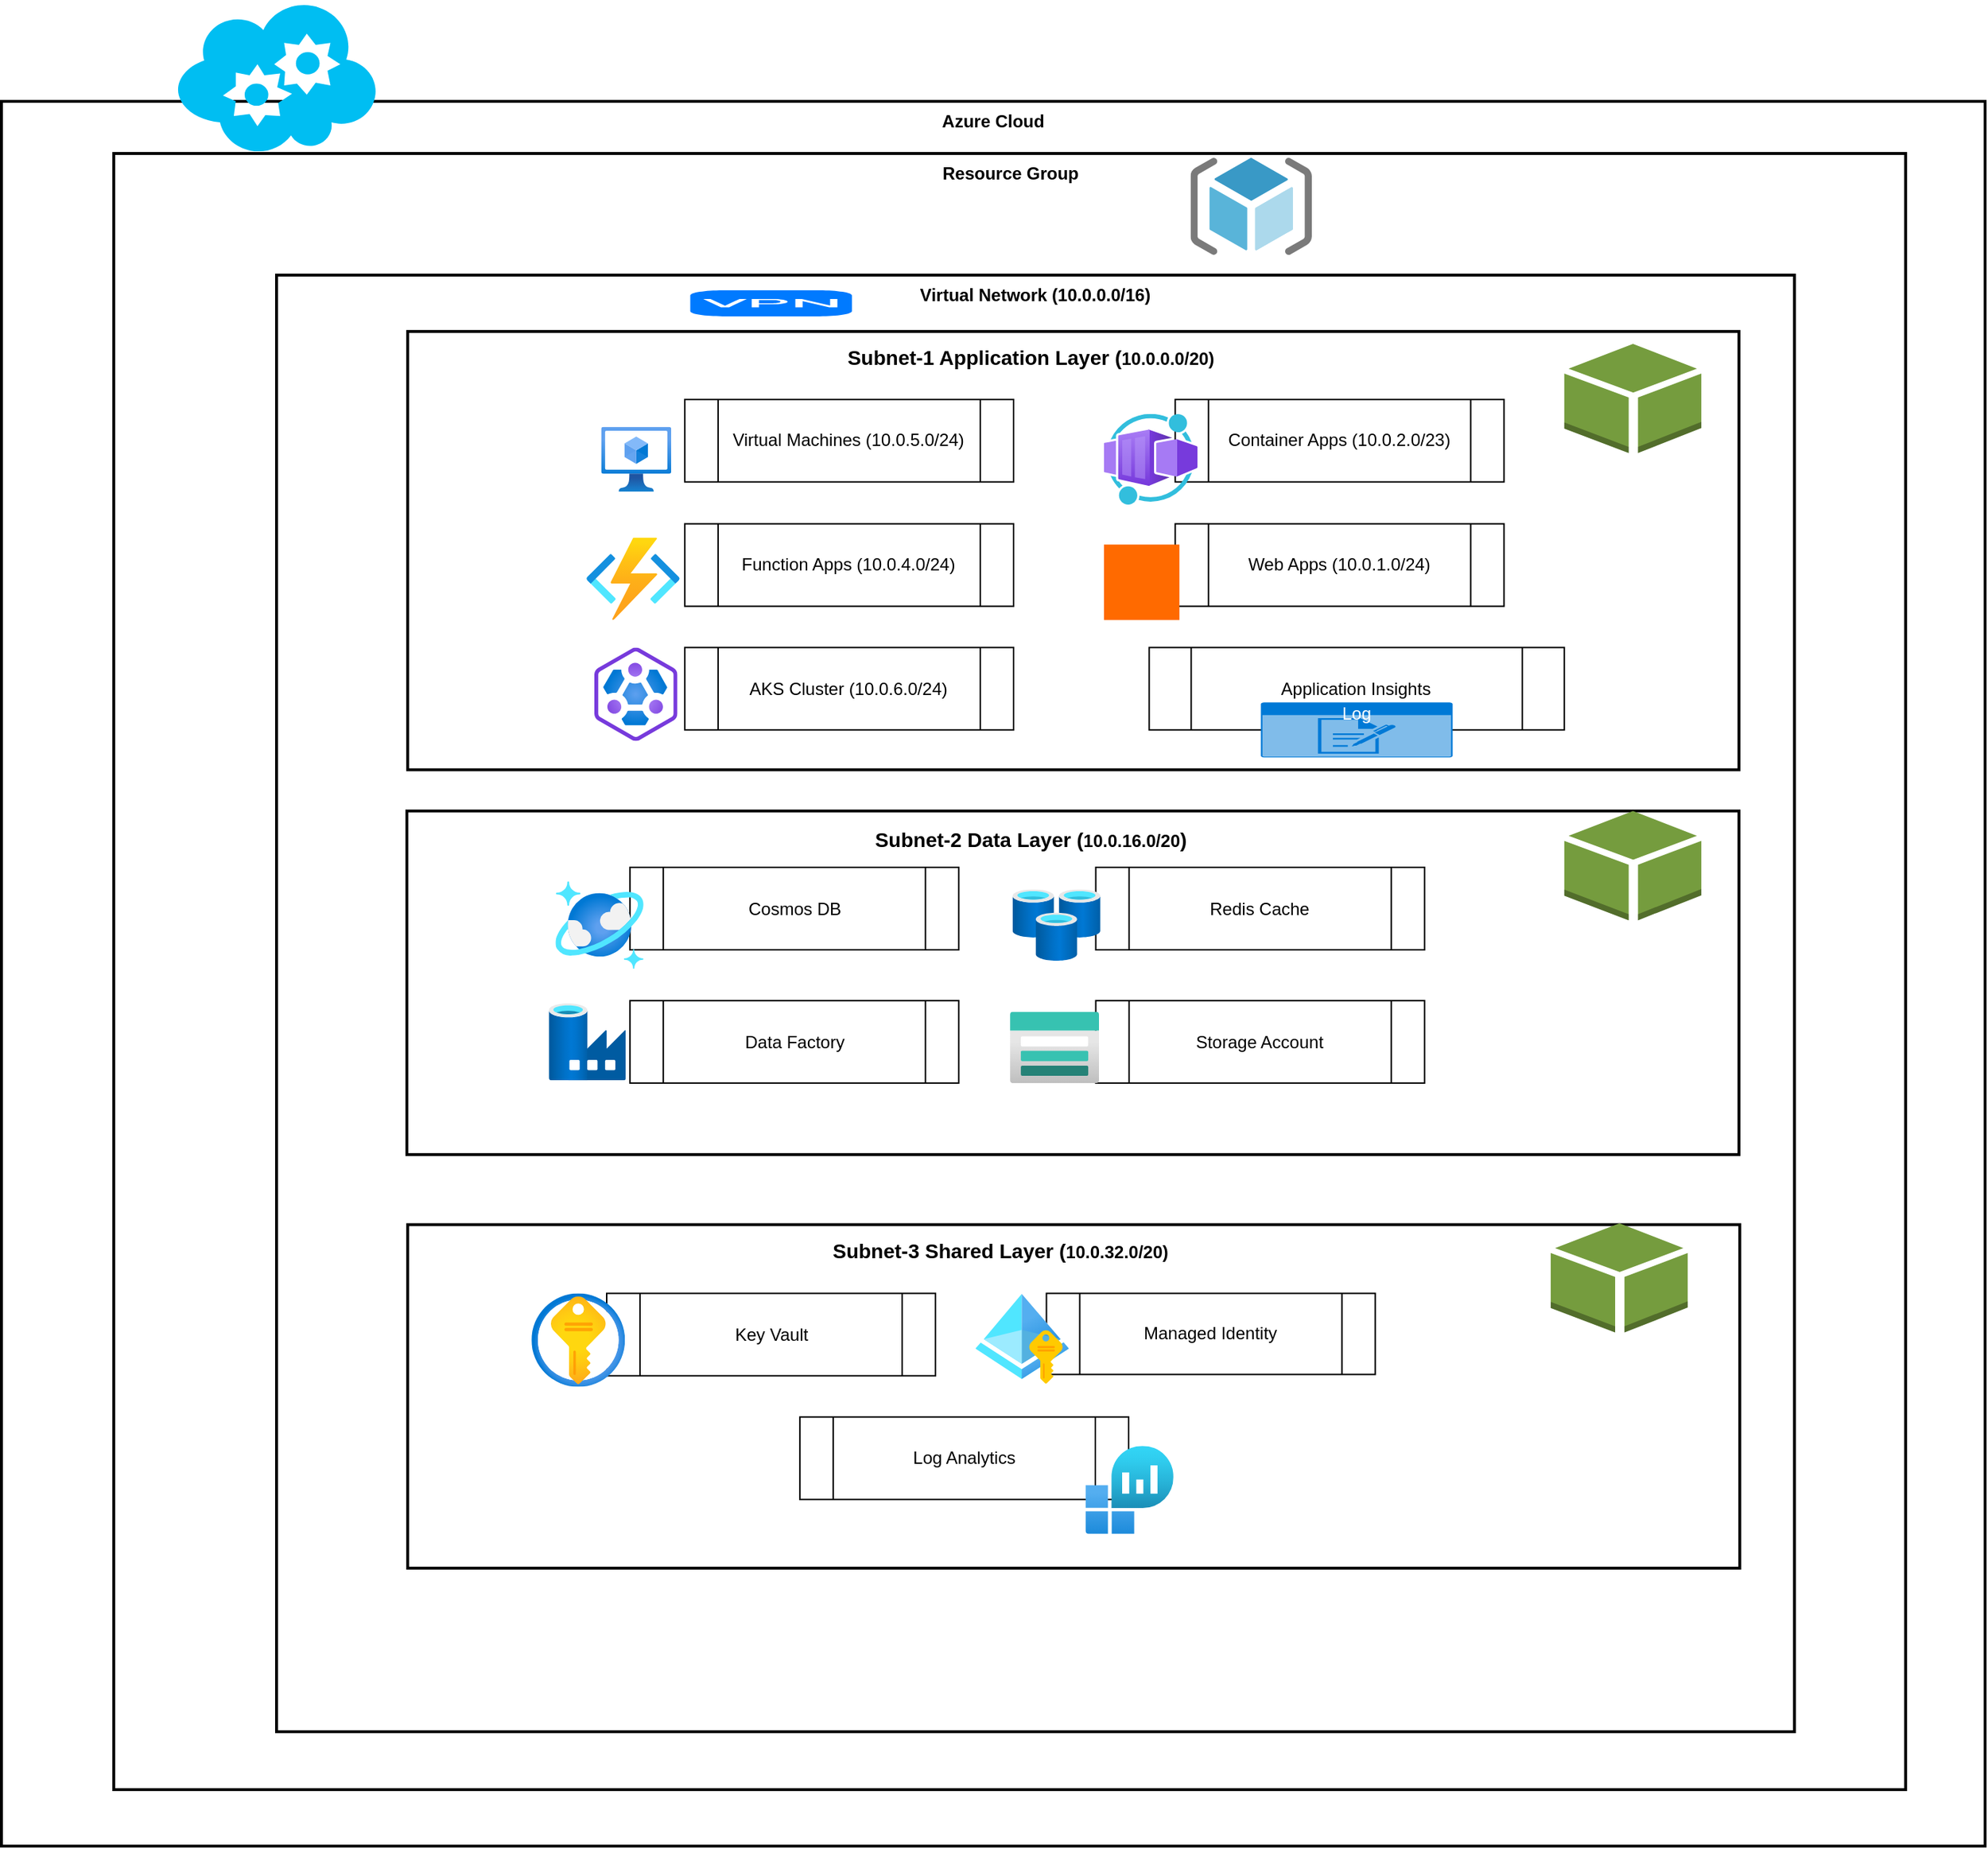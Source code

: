 <mxfile version="26.0.4">
  <diagram id="nsF88upT3viCeJZ_v5GG" name="Page-1">
    <mxGraphModel dx="2150" dy="870" grid="1" gridSize="10" guides="1" tooltips="1" connect="1" arrows="1" fold="1" page="1" pageScale="1" pageWidth="1100" pageHeight="850" math="0" shadow="0">
      <root>
        <mxCell id="0" />
        <mxCell id="1" parent="0" />
        <mxCell id="wNrSH_80lObPvnNN3sQd-682" value="Azure Cloud" style="whiteSpace=wrap;strokeWidth=2;verticalAlign=top;fontStyle=1" vertex="1" parent="1">
          <mxGeometry x="290" y="280" width="1370" height="1205" as="geometry" />
        </mxCell>
        <mxCell id="wNrSH_80lObPvnNN3sQd-683" value="Resource Group" style="whiteSpace=wrap;strokeWidth=2;verticalAlign=top;fontStyle=1" vertex="1" parent="wNrSH_80lObPvnNN3sQd-682">
          <mxGeometry x="77.583" y="36" width="1237.541" height="1130" as="geometry" />
        </mxCell>
        <mxCell id="wNrSH_80lObPvnNN3sQd-684" value="Virtual Network (10.0.0.0/16)" style="whiteSpace=wrap;strokeWidth=2;verticalAlign=top;fontStyle=1" vertex="1" parent="wNrSH_80lObPvnNN3sQd-683">
          <mxGeometry x="112.42" y="84" width="1048.31" height="1006" as="geometry" />
        </mxCell>
        <mxCell id="wNrSH_80lObPvnNN3sQd-685" value="Storage Account" style="strokeWidth=2;shape=process;whiteSpace=wrap;size=0.04;" vertex="1" parent="wNrSH_80lObPvnNN3sQd-684">
          <mxGeometry x="153.273" y="501.102" width="278.162" height="37.013" as="geometry" />
        </mxCell>
        <mxCell id="wNrSH_80lObPvnNN3sQd-686" value="" style="whiteSpace=wrap;strokeWidth=2;" vertex="1" parent="wNrSH_80lObPvnNN3sQd-684">
          <mxGeometry x="90.0" y="370.132" width="919.996" height="237.264" as="geometry" />
        </mxCell>
        <mxCell id="wNrSH_80lObPvnNN3sQd-687" value="Container Apps" style="strokeWidth=2;shape=process;whiteSpace=wrap;size=0.04;" vertex="1" parent="wNrSH_80lObPvnNN3sQd-684">
          <mxGeometry x="584.707" y="95.855" width="263.024" height="37.013" as="geometry" />
        </mxCell>
        <mxCell id="wNrSH_80lObPvnNN3sQd-691" value="" style="whiteSpace=wrap;strokeWidth=2;" vertex="1" parent="wNrSH_80lObPvnNN3sQd-684">
          <mxGeometry x="90.58" y="38.911" width="919.416" height="302.749" as="geometry" />
        </mxCell>
        <mxCell id="wNrSH_80lObPvnNN3sQd-692" value="Virtual Machines (10.0.5.0/24)" style="shape=process;whiteSpace=wrap;html=1;backgroundOutline=1;" vertex="1" parent="wNrSH_80lObPvnNN3sQd-684">
          <mxGeometry x="281.946" y="85.89" width="227.071" height="56.943" as="geometry" />
        </mxCell>
        <mxCell id="wNrSH_80lObPvnNN3sQd-693" value="Container Apps (10.0.2.0/23)" style="shape=process;whiteSpace=wrap;html=1;backgroundOutline=1;" vertex="1" parent="wNrSH_80lObPvnNN3sQd-684">
          <mxGeometry x="620.66" y="85.89" width="227.071" height="56.943" as="geometry" />
        </mxCell>
        <mxCell id="wNrSH_80lObPvnNN3sQd-694" value="Function Apps (10.0.4.0/24)" style="shape=process;whiteSpace=wrap;html=1;backgroundOutline=1;" vertex="1" parent="wNrSH_80lObPvnNN3sQd-684">
          <mxGeometry x="281.946" y="171.779" width="227.071" height="56.943" as="geometry" />
        </mxCell>
        <mxCell id="wNrSH_80lObPvnNN3sQd-695" value="Web Apps (10.0.1.0/24)" style="shape=process;whiteSpace=wrap;html=1;backgroundOutline=1;" vertex="1" parent="wNrSH_80lObPvnNN3sQd-684">
          <mxGeometry x="620.66" y="171.779" width="227.071" height="56.943" as="geometry" />
        </mxCell>
        <mxCell id="wNrSH_80lObPvnNN3sQd-696" value="AKS Cluster (10.0.6.0/24)" style="shape=process;whiteSpace=wrap;html=1;backgroundOutline=1;" vertex="1" parent="wNrSH_80lObPvnNN3sQd-684">
          <mxGeometry x="281.946" y="257.194" width="227.071" height="56.943" as="geometry" />
        </mxCell>
        <mxCell id="wNrSH_80lObPvnNN3sQd-697" value="&lt;b&gt;&lt;font style=&quot;font-size: 14px;&quot;&gt;Subnet-1 Application Layer (&lt;/font&gt;10.0.0.0/20)&lt;/b&gt;" style="text;html=1;align=center;verticalAlign=middle;whiteSpace=wrap;rounded=0;" vertex="1" parent="wNrSH_80lObPvnNN3sQd-684">
          <mxGeometry x="340.606" y="37.962" width="359.529" height="37.962" as="geometry" />
        </mxCell>
        <mxCell id="wNrSH_80lObPvnNN3sQd-698" value="&lt;b&gt;&lt;font style=&quot;font-size: 14px;&quot;&gt;Subnet-2 Data Layer (&lt;/font&gt;10.0.16.0/20&lt;font style=&quot;font-size: 14px;&quot;&gt;)&lt;/font&gt;&lt;/b&gt;" style="text;html=1;align=center;verticalAlign=middle;whiteSpace=wrap;rounded=0;" vertex="1" parent="wNrSH_80lObPvnNN3sQd-684">
          <mxGeometry x="340.606" y="370.132" width="359.529" height="38.911" as="geometry" />
        </mxCell>
        <mxCell id="wNrSH_80lObPvnNN3sQd-699" value="Cosmos DB&lt;span style=&quot;color: rgba(0, 0, 0, 0); font-family: monospace; font-size: 0px; text-align: start; text-wrap-mode: nowrap;&quot;&gt;%3CmxGraphModel%3E%3Croot%3E%3CmxCell%20id%3D%220%22%2F%3E%3CmxCell%20id%3D%221%22%20parent%3D%220%22%2F%3E%3CmxCell%20id%3D%222%22%20value%3D%22Virtual%20Machines%22%20style%3D%22shape%3Dprocess%3BwhiteSpace%3Dwrap%3Bhtml%3D1%3BbackgroundOutline%3D1%3B%22%20vertex%3D%221%22%20parent%3D%221%22%3E%3CmxGeometry%20x%3D%22490%22%20y%3D%22449.5%22%20width%3D%22120%22%20height%3D%2260%22%20as%3D%22geometry%22%2F%3E%3C%2FmxCell%3E%3C%2Froot%3E%3C%2FmxGraphModel%3E&lt;/span&gt;" style="shape=process;whiteSpace=wrap;html=1;backgroundOutline=1;" vertex="1" parent="wNrSH_80lObPvnNN3sQd-684">
          <mxGeometry x="244.101" y="409.043" width="227.071" height="56.943" as="geometry" />
        </mxCell>
        <mxCell id="wNrSH_80lObPvnNN3sQd-700" value="Redis Cache" style="shape=process;whiteSpace=wrap;html=1;backgroundOutline=1;" vertex="1" parent="wNrSH_80lObPvnNN3sQd-684">
          <mxGeometry x="565.785" y="409.043" width="227.071" height="56.943" as="geometry" />
        </mxCell>
        <mxCell id="wNrSH_80lObPvnNN3sQd-701" value="Data Factory" style="shape=process;whiteSpace=wrap;html=1;backgroundOutline=1;" vertex="1" parent="wNrSH_80lObPvnNN3sQd-684">
          <mxGeometry x="244.101" y="501.102" width="227.071" height="56.943" as="geometry" />
        </mxCell>
        <mxCell id="wNrSH_80lObPvnNN3sQd-702" value="Storage Account" style="shape=process;whiteSpace=wrap;html=1;backgroundOutline=1;" vertex="1" parent="wNrSH_80lObPvnNN3sQd-684">
          <mxGeometry x="565.785" y="501.102" width="227.071" height="56.943" as="geometry" />
        </mxCell>
        <mxCell id="wNrSH_80lObPvnNN3sQd-706" value="Application Insights" style="shape=process;whiteSpace=wrap;html=1;backgroundOutline=1;" vertex="1" parent="wNrSH_80lObPvnNN3sQd-684">
          <mxGeometry x="602.684" y="257.194" width="286.677" height="56.943" as="geometry" />
        </mxCell>
        <mxCell id="wNrSH_80lObPvnNN3sQd-709" value="" style="html=1;strokeWidth=1;shadow=0;dashed=0;shape=mxgraph.ios7.misc.vpn;fillColor=#007AFF;strokeColor=none;buttonText=;strokeColor2=#222222;fontColor=#222222;fontSize=8;verticalLabelPosition=bottom;verticalAlign=top;align=center;sketch=0;" vertex="1" parent="wNrSH_80lObPvnNN3sQd-684">
          <mxGeometry x="285.731" y="10.44" width="111.643" height="18.032" as="geometry" />
        </mxCell>
        <mxCell id="wNrSH_80lObPvnNN3sQd-710" value="" style="outlineConnect=0;dashed=0;verticalLabelPosition=bottom;verticalAlign=top;align=center;html=1;shape=mxgraph.aws3.resources;fillColor=#759C3E;gradientColor=none;" vertex="1" parent="wNrSH_80lObPvnNN3sQd-684">
          <mxGeometry x="889.358" y="47.453" width="94.613" height="75.45" as="geometry" />
        </mxCell>
        <mxCell id="wNrSH_80lObPvnNN3sQd-711" value="" style="outlineConnect=0;dashed=0;verticalLabelPosition=bottom;verticalAlign=top;align=center;html=1;shape=mxgraph.aws3.resources;fillColor=#759C3E;gradientColor=none;" vertex="1" parent="wNrSH_80lObPvnNN3sQd-684">
          <mxGeometry x="889.365" y="370.132" width="94.613" height="75.45" as="geometry" />
        </mxCell>
        <mxCell id="wNrSH_80lObPvnNN3sQd-713" value="Log" style="html=1;whiteSpace=wrap;strokeColor=none;fillColor=#0079D6;labelPosition=center;verticalLabelPosition=middle;verticalAlign=top;align=center;fontSize=12;outlineConnect=0;spacingTop=-6;fontColor=#FFFFFF;sketch=0;shape=mxgraph.sitemap.log;" vertex="1" parent="wNrSH_80lObPvnNN3sQd-684">
          <mxGeometry x="679.793" y="295.157" width="132.458" height="37.962" as="geometry" />
        </mxCell>
        <mxCell id="wNrSH_80lObPvnNN3sQd-704" value="" style="whiteSpace=wrap;strokeWidth=2;" vertex="1" parent="wNrSH_80lObPvnNN3sQd-684">
          <mxGeometry x="90.58" y="655.8" width="920" height="237.26" as="geometry" />
        </mxCell>
        <mxCell id="wNrSH_80lObPvnNN3sQd-714" value="&lt;b&gt;&lt;font style=&quot;font-size: 14px;&quot;&gt;Subnet-3 Shared Layer (&lt;/font&gt;10.0.32.0/20)&lt;/b&gt;" style="text;html=1;align=center;verticalAlign=middle;whiteSpace=wrap;rounded=0;" vertex="1" parent="wNrSH_80lObPvnNN3sQd-684">
          <mxGeometry x="320.264" y="654.849" width="359.529" height="38.911" as="geometry" />
        </mxCell>
        <mxCell id="wNrSH_80lObPvnNN3sQd-715" value="" style="outlineConnect=0;dashed=0;verticalLabelPosition=bottom;verticalAlign=top;align=center;html=1;shape=mxgraph.aws3.resources;fillColor=#759C3E;gradientColor=none;" vertex="1" parent="wNrSH_80lObPvnNN3sQd-684">
          <mxGeometry x="880.001" y="654.848" width="94.613" height="75.45" as="geometry" />
        </mxCell>
        <mxCell id="wNrSH_80lObPvnNN3sQd-716" value="Key Vault" style="shape=process;whiteSpace=wrap;html=1;backgroundOutline=1;" vertex="1" parent="wNrSH_80lObPvnNN3sQd-684">
          <mxGeometry x="228.017" y="703.251" width="227.071" height="56.943" as="geometry" />
        </mxCell>
        <mxCell id="wNrSH_80lObPvnNN3sQd-717" value="Managed Identity" style="shape=process;whiteSpace=wrap;html=1;backgroundOutline=1;" vertex="1" parent="wNrSH_80lObPvnNN3sQd-684">
          <mxGeometry x="531.724" y="703.251" width="227.071" height="55.994" as="geometry" />
        </mxCell>
        <mxCell id="wNrSH_80lObPvnNN3sQd-718" value="Log Analytics" style="shape=process;whiteSpace=wrap;html=1;backgroundOutline=1;" vertex="1" parent="wNrSH_80lObPvnNN3sQd-684">
          <mxGeometry x="361.421" y="788.666" width="227.071" height="56.943" as="geometry" />
        </mxCell>
        <mxCell id="wNrSH_80lObPvnNN3sQd-712" value="" style="image;aspect=fixed;html=1;points=[];align=center;fontSize=12;image=img/lib/azure2/management_governance/Log_Analytics_Workspaces.svg;" vertex="1" parent="wNrSH_80lObPvnNN3sQd-684">
          <mxGeometry x="558.689" y="808.596" width="60.74" height="60.74" as="geometry" />
        </mxCell>
        <mxCell id="wNrSH_80lObPvnNN3sQd-719" value="" style="image;aspect=fixed;html=1;points=[];align=center;fontSize=12;image=img/lib/azure2/compute/Virtual_Machines_Classic.svg;" vertex="1" parent="wNrSH_80lObPvnNN3sQd-684">
          <mxGeometry x="224.2" y="104.728" width="48.402" height="44.89" as="geometry" />
        </mxCell>
        <mxCell id="wNrSH_80lObPvnNN3sQd-721" value="" style="image;aspect=fixed;html=1;points=[];align=center;fontSize=12;image=img/lib/azure2/other/Worker_Container_App.svg;" vertex="1" parent="wNrSH_80lObPvnNN3sQd-684">
          <mxGeometry x="571.461" y="95.855" width="64.536" height="62.638" as="geometry" />
        </mxCell>
        <mxCell id="wNrSH_80lObPvnNN3sQd-722" value="" style="image;aspect=fixed;html=1;points=[];align=center;fontSize=12;image=img/lib/azure2/compute/Function_Apps.svg;" vertex="1" parent="wNrSH_80lObPvnNN3sQd-684">
          <mxGeometry x="213.945" y="181.27" width="64.536" height="56.943" as="geometry" />
        </mxCell>
        <mxCell id="wNrSH_80lObPvnNN3sQd-723" value="" style="points=[];aspect=fixed;html=1;align=center;shadow=0;dashed=0;fillColor=#FF6A00;strokeColor=none;shape=mxgraph.alibaba_cloud.webplus_web_app_service;" vertex="1" parent="wNrSH_80lObPvnNN3sQd-684">
          <mxGeometry x="571.463" y="186.11" width="52.103" height="52.103" as="geometry" />
        </mxCell>
        <mxCell id="wNrSH_80lObPvnNN3sQd-725" value="" style="image;aspect=fixed;html=1;points=[];align=center;fontSize=12;image=img/lib/azure2/other/HDI_AKS_Cluster.svg;" vertex="1" parent="wNrSH_80lObPvnNN3sQd-684">
          <mxGeometry x="219.485" y="257.194" width="57.361" height="64.536" as="geometry" />
        </mxCell>
        <mxCell id="wNrSH_80lObPvnNN3sQd-727" value="" style="image;aspect=fixed;html=1;points=[];align=center;fontSize=12;image=img/lib/azure2/databases/Azure_Cosmos_DB.svg;" vertex="1" parent="wNrSH_80lObPvnNN3sQd-684">
          <mxGeometry x="192.665" y="418.534" width="60.74" height="60.74" as="geometry" />
        </mxCell>
        <mxCell id="wNrSH_80lObPvnNN3sQd-728" value="" style="image;aspect=fixed;html=1;points=[];align=center;fontSize=12;image=img/lib/azure2/databases/Cache_Redis.svg;" vertex="1" parent="wNrSH_80lObPvnNN3sQd-684">
          <mxGeometry x="508.243" y="424.228" width="60.74" height="49.351" as="geometry" />
        </mxCell>
        <mxCell id="wNrSH_80lObPvnNN3sQd-729" value="" style="image;aspect=fixed;html=1;points=[];align=center;fontSize=12;image=img/lib/azure2/databases/Data_Factory.svg;" vertex="1" parent="wNrSH_80lObPvnNN3sQd-684">
          <mxGeometry x="188.099" y="503" width="53.147" height="53.147" as="geometry" />
        </mxCell>
        <mxCell id="wNrSH_80lObPvnNN3sQd-730" value="" style="image;aspect=fixed;html=1;points=[];align=center;fontSize=12;image=img/lib/azure2/storage/Storage_Accounts.svg;" vertex="1" parent="wNrSH_80lObPvnNN3sQd-684">
          <mxGeometry x="506.463" y="508.694" width="61.689" height="49.351" as="geometry" />
        </mxCell>
        <mxCell id="wNrSH_80lObPvnNN3sQd-732" value="" style="image;aspect=fixed;html=1;points=[];align=center;fontSize=12;image=img/lib/azure2/security/Key_Vaults.svg;" vertex="1" parent="wNrSH_80lObPvnNN3sQd-684">
          <mxGeometry x="176.095" y="703.251" width="64.536" height="64.536" as="geometry" />
        </mxCell>
        <mxCell id="wNrSH_80lObPvnNN3sQd-735" value="" style="image;aspect=fixed;html=1;points=[];align=center;fontSize=12;image=img/lib/azure2/identity/Managed_Identities.svg;" vertex="1" parent="wNrSH_80lObPvnNN3sQd-684">
          <mxGeometry x="482.663" y="703.251" width="64.536" height="62.638" as="geometry" />
        </mxCell>
        <mxCell id="wNrSH_80lObPvnNN3sQd-708" value="" style="image;sketch=0;aspect=fixed;html=1;points=[];align=center;fontSize=12;image=img/lib/mscae/ResourceGroup.svg;" vertex="1" parent="wNrSH_80lObPvnNN3sQd-683">
          <mxGeometry x="743.66" y="3" width="83.75" height="67" as="geometry" />
        </mxCell>
        <mxCell id="wNrSH_80lObPvnNN3sQd-707" value="" style="verticalLabelPosition=bottom;html=1;verticalAlign=top;align=center;strokeColor=none;fillColor=#00BEF2;shape=mxgraph.azure.cloud_service;" vertex="1" parent="1">
          <mxGeometry x="410" y="210" width="140" height="106" as="geometry" />
        </mxCell>
      </root>
    </mxGraphModel>
  </diagram>
</mxfile>
